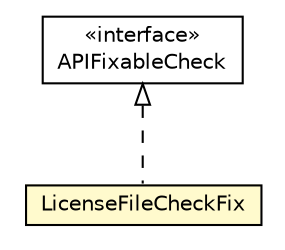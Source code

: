 #!/usr/local/bin/dot
#
# Class diagram 
# Generated by UMLGraph version R5_6-24-gf6e263 (http://www.umlgraph.org/)
#

digraph G {
	edge [fontname="Helvetica",fontsize=10,labelfontname="Helvetica",labelfontsize=10];
	node [fontname="Helvetica",fontsize=10,shape=plaintext];
	nodesep=0.25;
	ranksep=0.5;
	// org.universAAL.support.directives.api.APIFixableCheck
	c5201408 [label=<<table title="org.universAAL.support.directives.api.APIFixableCheck" border="0" cellborder="1" cellspacing="0" cellpadding="2" port="p" href="../api/APIFixableCheck.html">
		<tr><td><table border="0" cellspacing="0" cellpadding="1">
<tr><td align="center" balign="center"> &#171;interface&#187; </td></tr>
<tr><td align="center" balign="center"> APIFixableCheck </td></tr>
		</table></td></tr>
		</table>>, URL="../api/APIFixableCheck.html", fontname="Helvetica", fontcolor="black", fontsize=10.0];
	// org.universAAL.support.directives.checks.LicenseFileCheckFix
	c5201422 [label=<<table title="org.universAAL.support.directives.checks.LicenseFileCheckFix" border="0" cellborder="1" cellspacing="0" cellpadding="2" port="p" bgcolor="lemonChiffon" href="./LicenseFileCheckFix.html">
		<tr><td><table border="0" cellspacing="0" cellpadding="1">
<tr><td align="center" balign="center"> LicenseFileCheckFix </td></tr>
		</table></td></tr>
		</table>>, URL="./LicenseFileCheckFix.html", fontname="Helvetica", fontcolor="black", fontsize=10.0];
	//org.universAAL.support.directives.checks.LicenseFileCheckFix implements org.universAAL.support.directives.api.APIFixableCheck
	c5201408:p -> c5201422:p [dir=back,arrowtail=empty,style=dashed];
}

